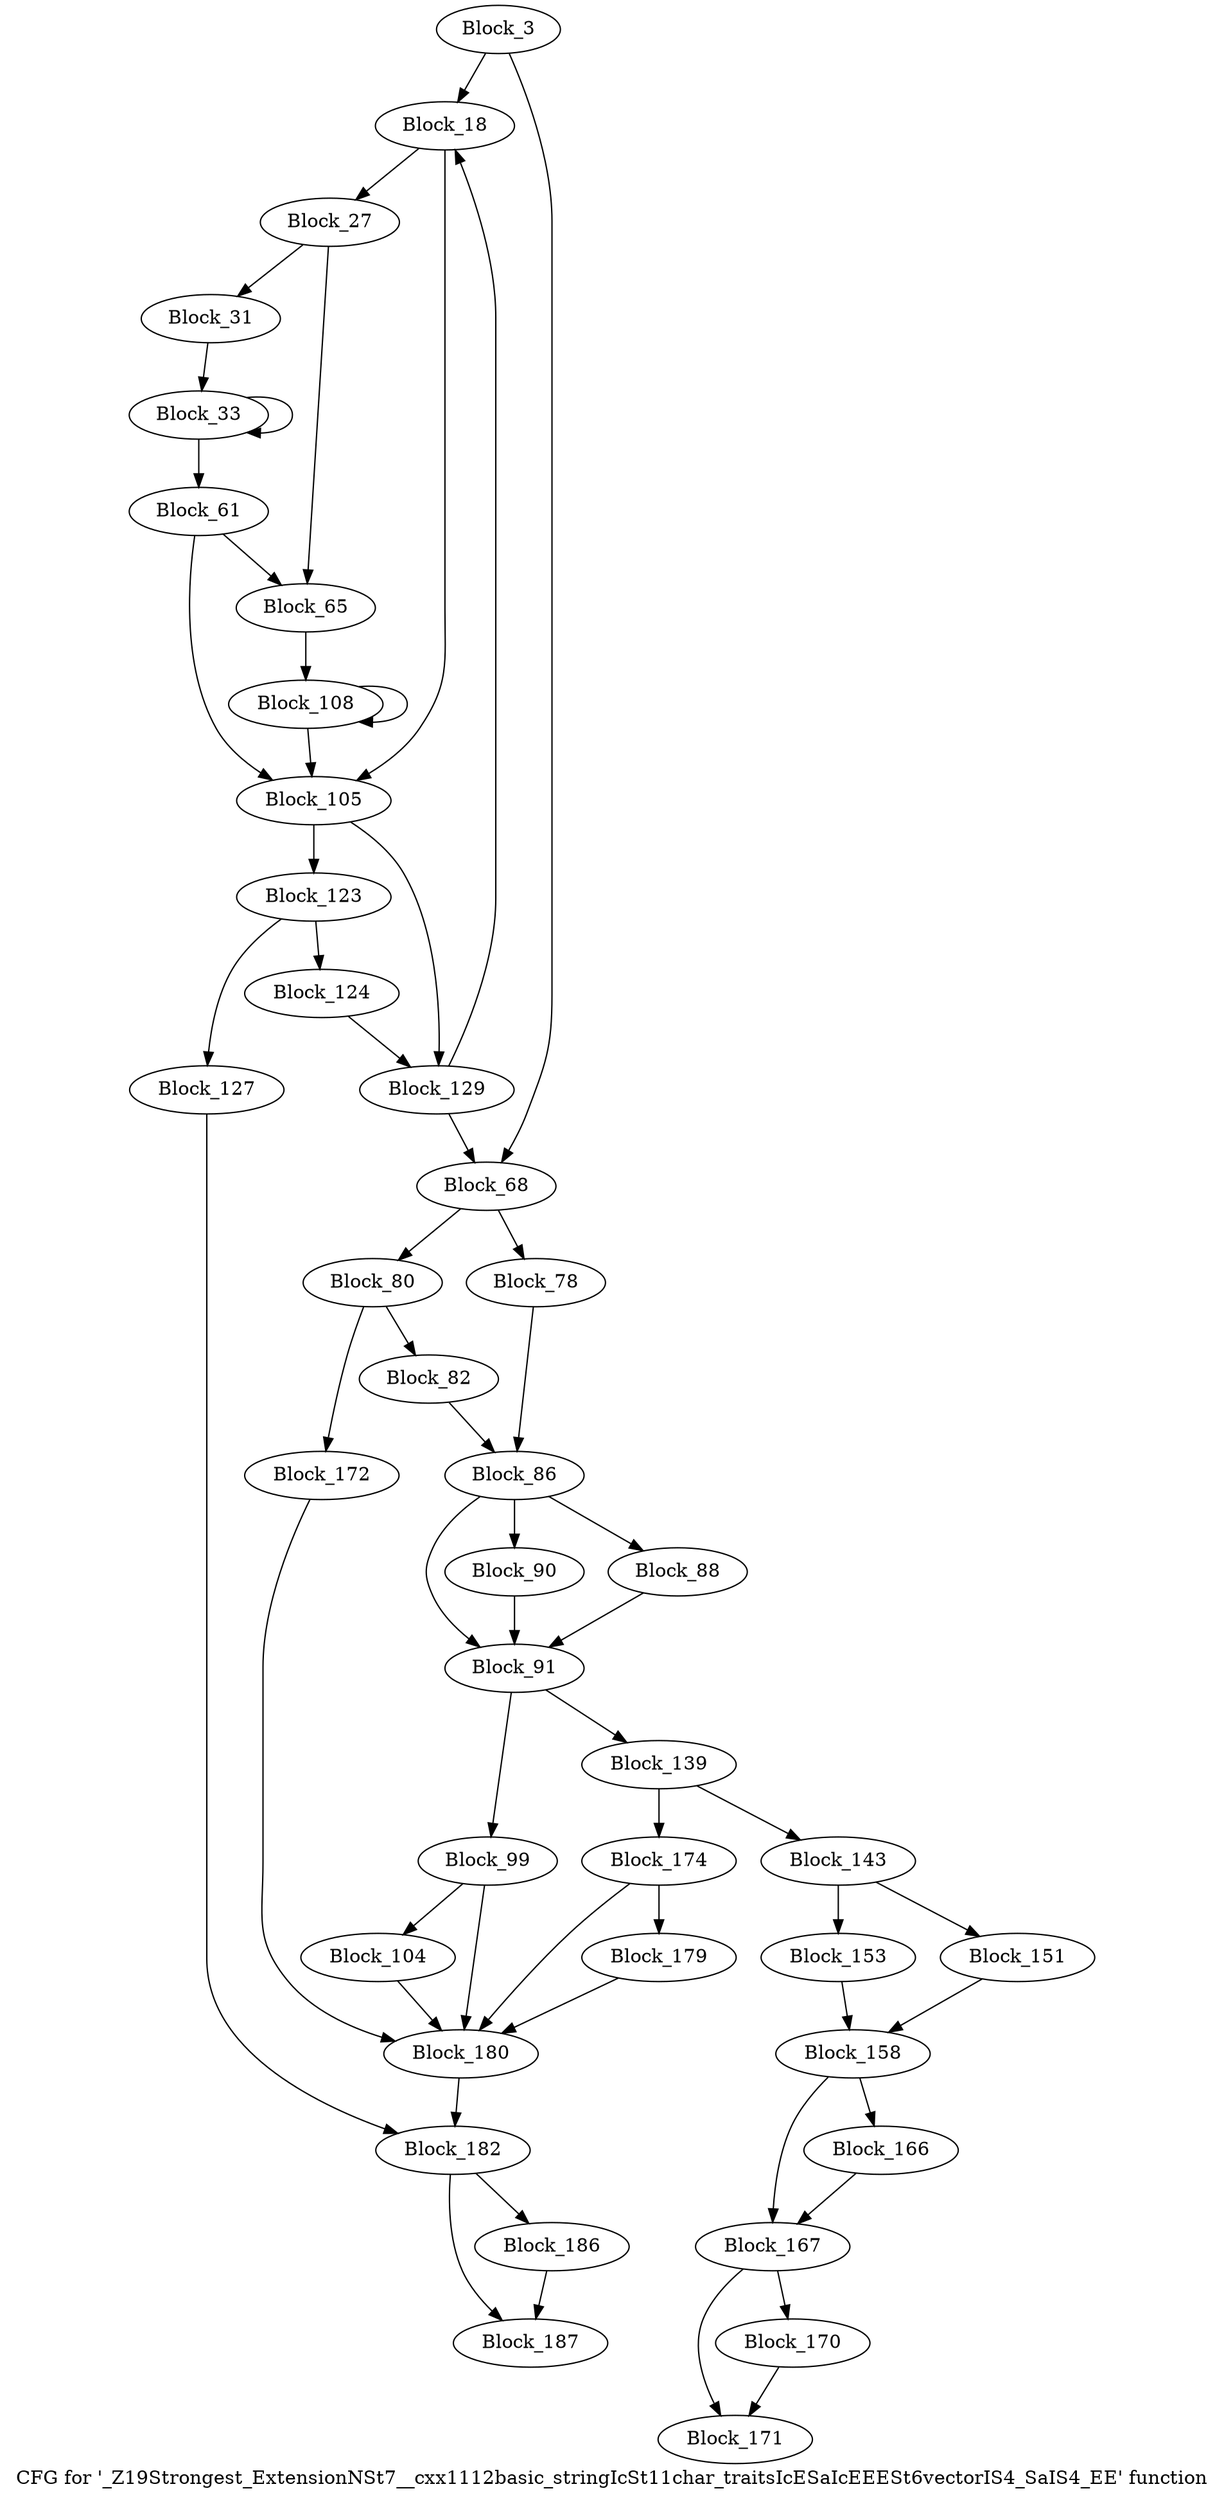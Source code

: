 digraph "CFG for '_Z19Strongest_ExtensionNSt7__cxx1112basic_stringIcSt11char_traitsIcESaIcEEESt6vectorIS4_SaIS4_EE' function" {
	label="CFG for '_Z19Strongest_ExtensionNSt7__cxx1112basic_stringIcSt11char_traitsIcESaIcEEESt6vectorIS4_SaIS4_EE' function";

	block_3 [label="Block_3"];
	block_3:s0 -> block_68;
	block_3:s1 -> block_18;
	block_18 [label="Block_18"];
	block_18:s0 -> block_105;
	block_18:s1 -> block_27;
	block_27 [label="Block_27"];
	block_27:s0 -> block_65;
	block_27:s1 -> block_31;
	block_31 [label="Block_31"];
	block_31 -> block_33;
	block_33 [label="Block_33"];
	block_33:s0 -> block_61;
	block_33:s1 -> block_33;
	block_61 [label="Block_61"];
	block_61:s0 -> block_105;
	block_61:s1 -> block_65;
	block_65 [label="Block_65"];
	block_65 -> block_108;
	block_68 [label="Block_68"];
	block_68:s0 -> block_80;
	block_68:s1 -> block_78;
	block_78 [label="Block_78"];
	block_78 -> block_86;
	block_80 [label="Block_80"];
	block_80 -> block_82;
	block_80 -> block_172;
	block_82 [label="Block_82"];
	block_82 -> block_86;
	block_86 [label="Block_86"];
	block_86:s0 -> block_90;
	block_86:s1 -> block_88;
	block_86:s2 -> block_91;
	block_88 [label="Block_88"];
	block_88 -> block_91;
	block_90 [label="Block_90"];
	block_90 -> block_91;
	block_91 [label="Block_91"];
	block_91 -> block_139;
	block_91 -> block_99;
	block_99 [label="Block_99"];
	block_99:s0 -> block_180;
	block_99:s1 -> block_104;
	block_104 [label="Block_104"];
	block_104 -> block_180;
	block_105 [label="Block_105"];
	block_105:s0 -> block_123;
	block_105:s1 -> block_129;
	block_108 [label="Block_108"];
	block_108:s0 -> block_105;
	block_108:s1 -> block_108;
	block_123 [label="Block_123"];
	block_123 -> block_124;
	block_123 -> block_127;
	block_124 [label="Block_124"];
	block_124 -> block_129;
	block_127 [label="Block_127"];
	block_127 -> block_182;
	block_129 [label="Block_129"];
	block_129:s0 -> block_18;
	block_129:s1 -> block_68;
	block_139 [label="Block_139"];
	block_139 -> block_143;
	block_139 -> block_174;
	block_143 [label="Block_143"];
	block_143:s0 -> block_151;
	block_143:s1 -> block_153;
	block_151 [label="Block_151"];
	block_151 -> block_158;
	block_153 [label="Block_153"];
	block_153 -> block_158;
	block_158 [label="Block_158"];
	block_158:s0 -> block_167;
	block_158:s1 -> block_166;
	block_166 [label="Block_166"];
	block_166 -> block_167;
	block_167 [label="Block_167"];
	block_167:s0 -> block_171;
	block_167:s1 -> block_170;
	block_170 [label="Block_170"];
	block_170 -> block_171;
	block_171 [label="Block_171"];
	block_172 [label="Block_172"];
	block_172 -> block_180;
	block_174 [label="Block_174"];
	block_174:s0 -> block_180;
	block_174:s1 -> block_179;
	block_179 [label="Block_179"];
	block_179 -> block_180;
	block_180 [label="Block_180"];
	block_180 -> block_182;
	block_182 [label="Block_182"];
	block_182:s0 -> block_187;
	block_182:s1 -> block_186;
	block_186 [label="Block_186"];
	block_186 -> block_187;
	block_187 [label="Block_187"];
}
